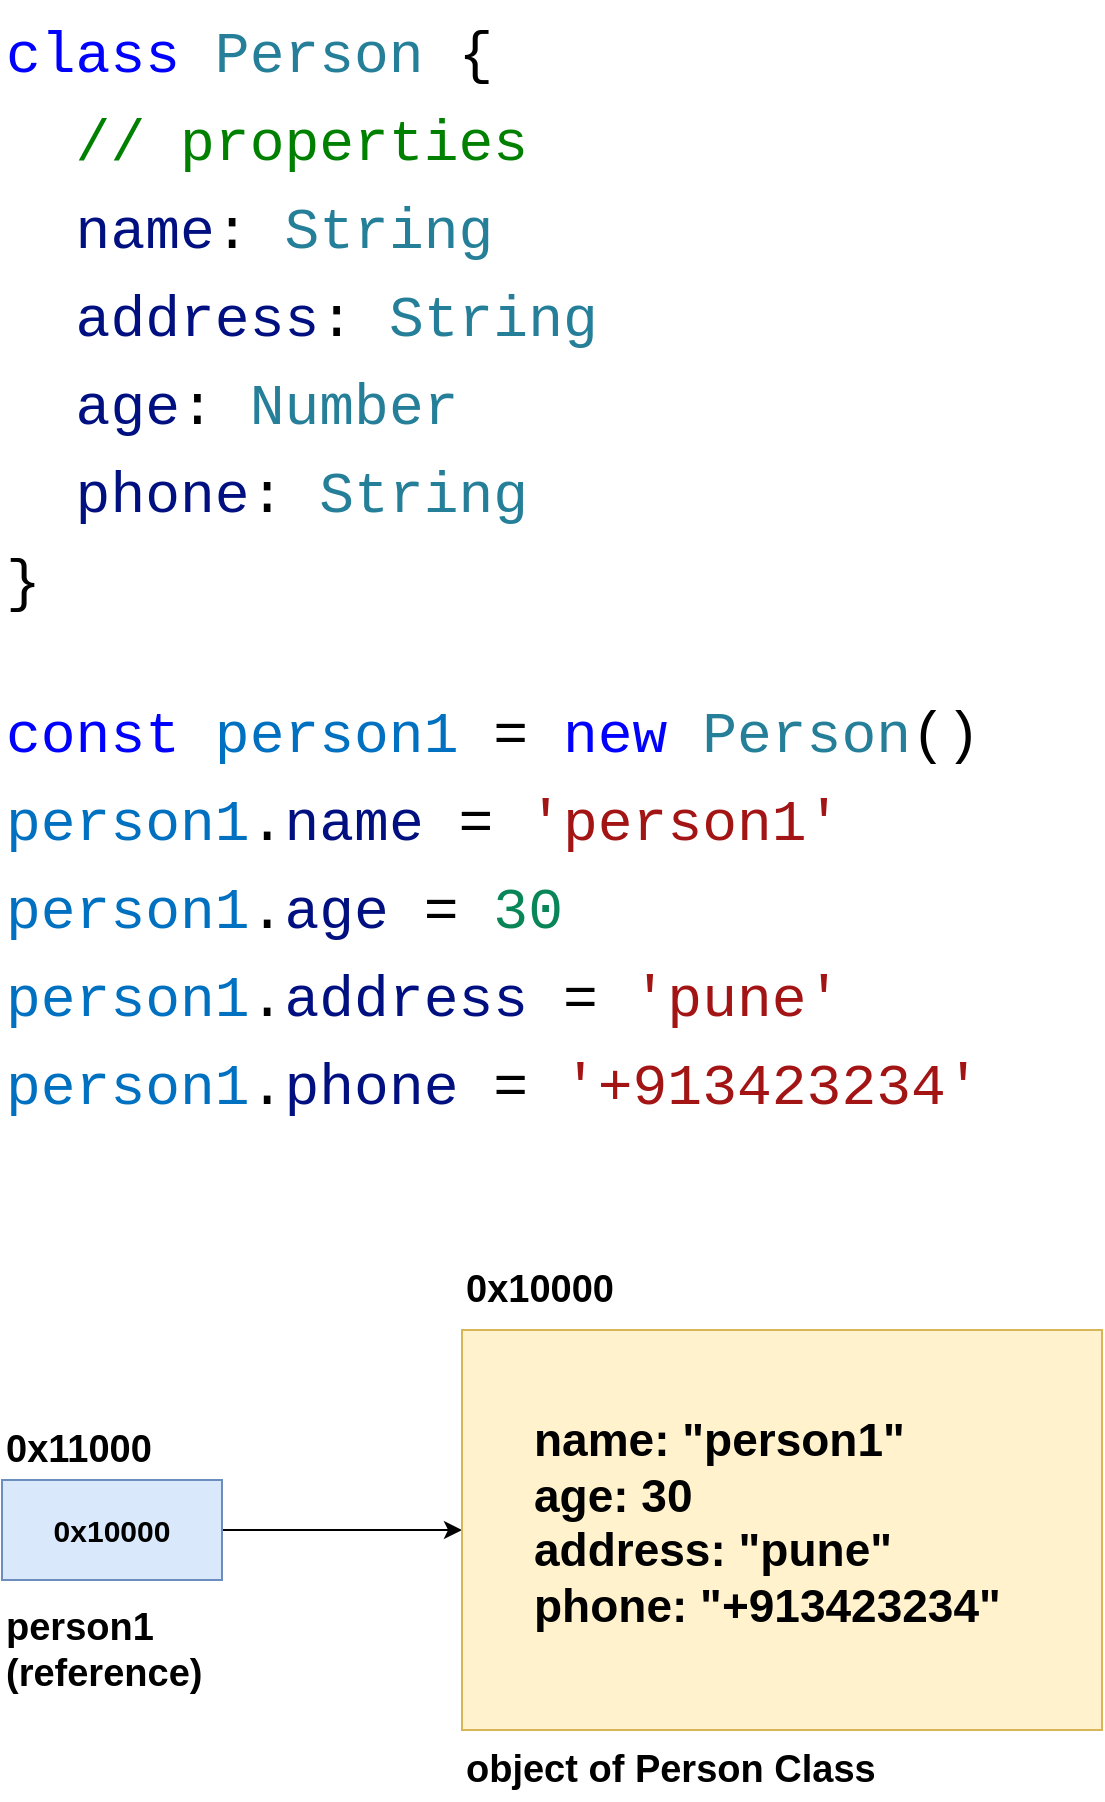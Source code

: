 <mxfile version="21.4.0" type="device" pages="9">
  <diagram name="Page-1" id="MiumfRCjC7QInYSiCViW">
    <mxGraphModel dx="1242" dy="828" grid="1" gridSize="10" guides="1" tooltips="1" connect="1" arrows="1" fold="1" page="1" pageScale="1" pageWidth="827" pageHeight="1169" math="0" shadow="0">
      <root>
        <mxCell id="0" />
        <mxCell id="1" parent="0" />
        <mxCell id="sQJ2_5xYqEPOYXLcnjm_-11" style="edgeStyle=orthogonalEdgeStyle;rounded=0;orthogonalLoop=1;jettySize=auto;html=1;" edge="1" parent="1" source="sQJ2_5xYqEPOYXLcnjm_-1" target="sQJ2_5xYqEPOYXLcnjm_-6">
          <mxGeometry relative="1" as="geometry" />
        </mxCell>
        <mxCell id="sQJ2_5xYqEPOYXLcnjm_-1" value="0x10000" style="rounded=0;whiteSpace=wrap;html=1;fontStyle=1;fontSize=15;fillColor=#dae8fc;strokeColor=#6c8ebf;" vertex="1" parent="1">
          <mxGeometry x="60" y="770" width="110" height="50" as="geometry" />
        </mxCell>
        <mxCell id="sQJ2_5xYqEPOYXLcnjm_-2" value="&lt;div style=&quot;color: rgb(0, 0, 0); background-color: rgb(255, 255, 255); font-family: Menlo, Monaco, &amp;quot;Courier New&amp;quot;, monospace; font-weight: normal; font-size: 29px; line-height: 44px;&quot;&gt;&lt;div&gt;&lt;span style=&quot;color: #0000ff;&quot;&gt;class&lt;/span&gt;&lt;span style=&quot;color: #000000;&quot;&gt; &lt;/span&gt;&lt;span style=&quot;color: #267f99;&quot;&gt;Person&lt;/span&gt;&lt;span style=&quot;color: #000000;&quot;&gt; {&lt;/span&gt;&lt;/div&gt;&lt;div&gt;&lt;span style=&quot;color: #000000;&quot;&gt;&lt;/span&gt;&lt;span style=&quot;color: #008000;&quot;&gt;&amp;nbsp; // properties&lt;/span&gt;&lt;/div&gt;&lt;div&gt;&lt;span style=&quot;color: #000000;&quot;&gt;&lt;/span&gt;&lt;span style=&quot;color: #001080;&quot;&gt;&amp;nbsp; name&lt;/span&gt;&lt;span style=&quot;color: #000000;&quot;&gt;: &lt;/span&gt;&lt;span style=&quot;color: #267f99;&quot;&gt;String&lt;/span&gt;&lt;/div&gt;&lt;div&gt;&lt;span style=&quot;color: #000000;&quot;&gt;&lt;/span&gt;&lt;span style=&quot;color: #001080;&quot;&gt;&amp;nbsp; address&lt;/span&gt;&lt;span style=&quot;color: #000000;&quot;&gt;: &lt;/span&gt;&lt;span style=&quot;color: #267f99;&quot;&gt;String&lt;/span&gt;&lt;/div&gt;&lt;div&gt;&lt;span style=&quot;color: #000000;&quot;&gt;&lt;/span&gt;&lt;span style=&quot;color: #001080;&quot;&gt;&amp;nbsp; age&lt;/span&gt;&lt;span style=&quot;color: #000000;&quot;&gt;: &lt;/span&gt;&lt;span style=&quot;color: #267f99;&quot;&gt;Number&lt;/span&gt;&lt;/div&gt;&lt;div&gt;&lt;span style=&quot;color: #000000;&quot;&gt;&lt;/span&gt;&lt;span style=&quot;color: #001080;&quot;&gt;&amp;nbsp; phone&lt;/span&gt;&lt;span style=&quot;color: #000000;&quot;&gt;: &lt;/span&gt;&lt;span style=&quot;color: #267f99;&quot;&gt;String&lt;/span&gt;&lt;/div&gt;&lt;div&gt;&lt;span style=&quot;color: #000000;&quot;&gt;}&lt;/span&gt;&lt;/div&gt;&lt;/div&gt;" style="text;whiteSpace=wrap;html=1;" vertex="1" parent="1">
          <mxGeometry x="60" y="30" width="300" height="330" as="geometry" />
        </mxCell>
        <mxCell id="sQJ2_5xYqEPOYXLcnjm_-6" value="" style="rounded=0;whiteSpace=wrap;html=1;fontStyle=1;fontSize=15;fillColor=#fff2cc;strokeColor=#d6b656;" vertex="1" parent="1">
          <mxGeometry x="290" y="695" width="320" height="200" as="geometry" />
        </mxCell>
        <mxCell id="sQJ2_5xYqEPOYXLcnjm_-7" value="0x10000" style="text;html=1;strokeColor=none;fillColor=none;align=left;verticalAlign=middle;whiteSpace=wrap;rounded=0;fontStyle=1;fontSize=19;" vertex="1" parent="1">
          <mxGeometry x="290" y="660" width="100" height="30" as="geometry" />
        </mxCell>
        <mxCell id="sQJ2_5xYqEPOYXLcnjm_-8" value="object of Person Class" style="text;html=1;strokeColor=none;fillColor=none;align=left;verticalAlign=middle;whiteSpace=wrap;rounded=0;fontStyle=1;fontSize=19;" vertex="1" parent="1">
          <mxGeometry x="290" y="900" width="320" height="30" as="geometry" />
        </mxCell>
        <mxCell id="sQJ2_5xYqEPOYXLcnjm_-9" value="0x11000" style="text;html=1;strokeColor=none;fillColor=none;align=left;verticalAlign=middle;whiteSpace=wrap;rounded=0;fontStyle=1;fontSize=19;" vertex="1" parent="1">
          <mxGeometry x="60" y="740" width="100" height="30" as="geometry" />
        </mxCell>
        <mxCell id="sQJ2_5xYqEPOYXLcnjm_-10" value="person1&lt;br&gt;(reference)" style="text;html=1;strokeColor=none;fillColor=none;align=left;verticalAlign=middle;whiteSpace=wrap;rounded=0;fontStyle=1;fontSize=19;" vertex="1" parent="1">
          <mxGeometry x="60" y="830" width="100" height="50" as="geometry" />
        </mxCell>
        <mxCell id="sQJ2_5xYqEPOYXLcnjm_-12" value="&lt;div style=&quot;color: rgb(0, 0, 0); background-color: rgb(255, 255, 255); font-family: Menlo, Monaco, &amp;quot;Courier New&amp;quot;, monospace; font-weight: normal; font-size: 29px; line-height: 44px;&quot;&gt;&lt;div&gt;&lt;span style=&quot;color: #0000ff;&quot;&gt;const&lt;/span&gt;&lt;span style=&quot;color: #000000;&quot;&gt; &lt;/span&gt;&lt;span style=&quot;color: #0070c1;&quot;&gt;person1&lt;/span&gt;&lt;span style=&quot;color: #000000;&quot;&gt; = &lt;/span&gt;&lt;span style=&quot;color: #0000ff;&quot;&gt;new&lt;/span&gt;&lt;span style=&quot;color: #000000;&quot;&gt; &lt;/span&gt;&lt;span style=&quot;color: #267f99;&quot;&gt;Person&lt;/span&gt;&lt;span style=&quot;color: #000000;&quot;&gt;()&lt;/span&gt;&lt;/div&gt;&lt;div&gt;&lt;span style=&quot;color: #0070c1;&quot;&gt;person1&lt;/span&gt;&lt;span style=&quot;color: #000000;&quot;&gt;.&lt;/span&gt;&lt;span style=&quot;color: #001080;&quot;&gt;name&lt;/span&gt;&lt;span style=&quot;color: #000000;&quot;&gt; = &lt;/span&gt;&lt;span style=&quot;color: #a31515;&quot;&gt;&#39;person1&#39;&lt;/span&gt;&lt;/div&gt;&lt;div&gt;&lt;span style=&quot;color: #0070c1;&quot;&gt;person1&lt;/span&gt;&lt;span style=&quot;color: #000000;&quot;&gt;.&lt;/span&gt;&lt;span style=&quot;color: #001080;&quot;&gt;age&lt;/span&gt;&lt;span style=&quot;color: #000000;&quot;&gt; = &lt;/span&gt;&lt;span style=&quot;color: #098658;&quot;&gt;30&lt;/span&gt;&lt;/div&gt;&lt;div&gt;&lt;span style=&quot;color: #0070c1;&quot;&gt;person1&lt;/span&gt;&lt;span style=&quot;color: #000000;&quot;&gt;.&lt;/span&gt;&lt;span style=&quot;color: #001080;&quot;&gt;address&lt;/span&gt;&lt;span style=&quot;color: #000000;&quot;&gt; = &lt;/span&gt;&lt;span style=&quot;color: #a31515;&quot;&gt;&#39;pune&#39;&lt;/span&gt;&lt;/div&gt;&lt;div&gt;&lt;span style=&quot;color: #0070c1;&quot;&gt;person1&lt;/span&gt;&lt;span style=&quot;color: #000000;&quot;&gt;.&lt;/span&gt;&lt;span style=&quot;color: #001080;&quot;&gt;phone&lt;/span&gt;&lt;span style=&quot;color: #000000;&quot;&gt; = &lt;/span&gt;&lt;span style=&quot;color: #a31515;&quot;&gt;&#39;+913423234&#39;&lt;/span&gt;&lt;/div&gt;&lt;/div&gt;" style="text;whiteSpace=wrap;html=1;" vertex="1" parent="1">
          <mxGeometry x="60" y="370" width="520" height="240" as="geometry" />
        </mxCell>
        <mxCell id="sQJ2_5xYqEPOYXLcnjm_-13" value="name: &quot;person1&quot;&lt;br style=&quot;font-size: 23px;&quot;&gt;age: 30&lt;br style=&quot;font-size: 23px;&quot;&gt;address: &quot;pune&quot;&lt;br style=&quot;font-size: 23px;&quot;&gt;phone: &quot;+913423234&quot;" style="text;html=1;strokeColor=none;fillColor=none;align=left;verticalAlign=top;whiteSpace=wrap;rounded=0;fontStyle=1;fontSize=23;" vertex="1" parent="1">
          <mxGeometry x="324" y="730" width="256" height="130" as="geometry" />
        </mxCell>
      </root>
    </mxGraphModel>
  </diagram>
  <diagram id="utFKw0sW3xrD45tVbDdy" name="Page-2">
    <mxGraphModel dx="857" dy="571" grid="1" gridSize="10" guides="1" tooltips="1" connect="1" arrows="1" fold="1" page="1" pageScale="1" pageWidth="827" pageHeight="1169" math="0" shadow="0">
      <root>
        <mxCell id="0" />
        <mxCell id="1" parent="0" />
        <mxCell id="ea0w96v7ULE6XMMP7u9U-4" style="edgeStyle=orthogonalEdgeStyle;rounded=0;orthogonalLoop=1;jettySize=auto;html=1;" edge="1" parent="1" source="ea0w96v7ULE6XMMP7u9U-1" target="ea0w96v7ULE6XMMP7u9U-2">
          <mxGeometry relative="1" as="geometry" />
        </mxCell>
        <mxCell id="ea0w96v7ULE6XMMP7u9U-5" style="edgeStyle=orthogonalEdgeStyle;rounded=0;orthogonalLoop=1;jettySize=auto;html=1;entryX=0.533;entryY=0.02;entryDx=0;entryDy=0;entryPerimeter=0;" edge="1" parent="1" source="ea0w96v7ULE6XMMP7u9U-1" target="ea0w96v7ULE6XMMP7u9U-3">
          <mxGeometry relative="1" as="geometry" />
        </mxCell>
        <mxCell id="ea0w96v7ULE6XMMP7u9U-1" value="function" style="rounded=0;whiteSpace=wrap;html=1;fontSize=16;fontStyle=1" vertex="1" parent="1">
          <mxGeometry x="320" y="40" width="120" height="40" as="geometry" />
        </mxCell>
        <mxCell id="ea0w96v7ULE6XMMP7u9U-2" value="function&lt;br&gt;global function&lt;br&gt;non-oop function" style="rounded=0;whiteSpace=wrap;html=1;fontSize=16;fontStyle=1" vertex="1" parent="1">
          <mxGeometry x="120" y="120" width="200" height="70" as="geometry" />
        </mxCell>
        <mxCell id="ea0w96v7ULE6XMMP7u9U-3" value="method&lt;br&gt;oop function" style="rounded=0;whiteSpace=wrap;html=1;fontSize=16;fontStyle=1" vertex="1" parent="1">
          <mxGeometry x="440" y="120" width="180" height="70" as="geometry" />
        </mxCell>
        <mxCell id="ea0w96v7ULE6XMMP7u9U-6" value="declared outside of any class" style="text;html=1;strokeColor=none;fillColor=none;align=center;verticalAlign=middle;whiteSpace=wrap;rounded=0;fontSize=14;" vertex="1" parent="1">
          <mxGeometry x="120" y="190" width="200" height="40" as="geometry" />
        </mxCell>
        <mxCell id="ea0w96v7ULE6XMMP7u9U-13" style="edgeStyle=orthogonalEdgeStyle;rounded=0;orthogonalLoop=1;jettySize=auto;html=1;entryX=0;entryY=0.5;entryDx=0;entryDy=0;" edge="1" parent="1" source="ea0w96v7ULE6XMMP7u9U-7" target="ea0w96v7ULE6XMMP7u9U-8">
          <mxGeometry relative="1" as="geometry" />
        </mxCell>
        <mxCell id="ea0w96v7ULE6XMMP7u9U-14" style="edgeStyle=orthogonalEdgeStyle;rounded=0;orthogonalLoop=1;jettySize=auto;html=1;entryX=0;entryY=0.5;entryDx=0;entryDy=0;" edge="1" parent="1" source="ea0w96v7ULE6XMMP7u9U-7" target="ea0w96v7ULE6XMMP7u9U-9">
          <mxGeometry relative="1" as="geometry" />
        </mxCell>
        <mxCell id="ea0w96v7ULE6XMMP7u9U-15" style="edgeStyle=orthogonalEdgeStyle;rounded=0;orthogonalLoop=1;jettySize=auto;html=1;entryX=0;entryY=0.5;entryDx=0;entryDy=0;" edge="1" parent="1" source="ea0w96v7ULE6XMMP7u9U-7" target="ea0w96v7ULE6XMMP7u9U-10">
          <mxGeometry relative="1" as="geometry" />
        </mxCell>
        <mxCell id="ea0w96v7ULE6XMMP7u9U-16" style="edgeStyle=orthogonalEdgeStyle;rounded=0;orthogonalLoop=1;jettySize=auto;html=1;entryX=0;entryY=0.5;entryDx=0;entryDy=0;" edge="1" parent="1" source="ea0w96v7ULE6XMMP7u9U-7" target="ea0w96v7ULE6XMMP7u9U-11">
          <mxGeometry relative="1" as="geometry" />
        </mxCell>
        <mxCell id="ea0w96v7ULE6XMMP7u9U-17" style="edgeStyle=orthogonalEdgeStyle;rounded=0;orthogonalLoop=1;jettySize=auto;html=1;entryX=0;entryY=0.5;entryDx=0;entryDy=0;" edge="1" parent="1" source="ea0w96v7ULE6XMMP7u9U-7" target="ea0w96v7ULE6XMMP7u9U-12">
          <mxGeometry relative="1" as="geometry" />
        </mxCell>
        <mxCell id="ea0w96v7ULE6XMMP7u9U-7" value="declared inside of any class" style="text;html=1;strokeColor=none;fillColor=none;align=center;verticalAlign=middle;whiteSpace=wrap;rounded=0;fontSize=14;" vertex="1" parent="1">
          <mxGeometry x="440" y="190" width="180" height="40" as="geometry" />
        </mxCell>
        <mxCell id="ea0w96v7ULE6XMMP7u9U-8" value="constructor" style="rounded=0;whiteSpace=wrap;html=1;fontStyle=1" vertex="1" parent="1">
          <mxGeometry x="560" y="240" width="140" height="40" as="geometry" />
        </mxCell>
        <mxCell id="ea0w96v7ULE6XMMP7u9U-9" value="destructor" style="rounded=0;whiteSpace=wrap;html=1;fontStyle=1" vertex="1" parent="1">
          <mxGeometry x="560" y="290" width="140" height="40" as="geometry" />
        </mxCell>
        <mxCell id="ea0w96v7ULE6XMMP7u9U-10" value="setter" style="rounded=0;whiteSpace=wrap;html=1;fontStyle=1" vertex="1" parent="1">
          <mxGeometry x="560" y="340" width="140" height="40" as="geometry" />
        </mxCell>
        <mxCell id="ea0w96v7ULE6XMMP7u9U-11" value="getter" style="rounded=0;whiteSpace=wrap;html=1;fontStyle=1" vertex="1" parent="1">
          <mxGeometry x="560" y="390" width="140" height="40" as="geometry" />
        </mxCell>
        <mxCell id="ea0w96v7ULE6XMMP7u9U-12" value="facilitator" style="rounded=0;whiteSpace=wrap;html=1;fontStyle=1" vertex="1" parent="1">
          <mxGeometry x="560" y="440" width="140" height="40" as="geometry" />
        </mxCell>
      </root>
    </mxGraphModel>
  </diagram>
  <diagram id="UQWpoRi6fKFMl-86JENr" name="Page-3">
    <mxGraphModel dx="857" dy="571" grid="1" gridSize="10" guides="1" tooltips="1" connect="1" arrows="1" fold="1" page="1" pageScale="1" pageWidth="827" pageHeight="1169" math="0" shadow="0">
      <root>
        <mxCell id="0" />
        <mxCell id="1" parent="0" />
        <mxCell id="2AR0JGc42Wk-_SkHoWOv-4" style="edgeStyle=orthogonalEdgeStyle;rounded=0;orthogonalLoop=1;jettySize=auto;html=1;" edge="1" parent="1" source="2AR0JGc42Wk-_SkHoWOv-1" target="2AR0JGc42Wk-_SkHoWOv-2">
          <mxGeometry relative="1" as="geometry" />
        </mxCell>
        <mxCell id="2AR0JGc42Wk-_SkHoWOv-5" style="edgeStyle=orthogonalEdgeStyle;rounded=0;orthogonalLoop=1;jettySize=auto;html=1;" edge="1" parent="1" source="2AR0JGc42Wk-_SkHoWOv-1" target="2AR0JGc42Wk-_SkHoWOv-3">
          <mxGeometry relative="1" as="geometry" />
        </mxCell>
        <mxCell id="2AR0JGc42Wk-_SkHoWOv-1" value="Code Reuse" style="rounded=0;whiteSpace=wrap;html=1;fontStyle=1;fontSize=17;fillColor=#e1d5e7;strokeColor=#9673a6;" vertex="1" parent="1">
          <mxGeometry x="294" y="90" width="156" height="50" as="geometry" />
        </mxCell>
        <mxCell id="2AR0JGc42Wk-_SkHoWOv-2" value="Procedure" style="rounded=0;whiteSpace=wrap;html=1;fontStyle=1;fontSize=17;fillColor=#fff2cc;strokeColor=#d6b656;" vertex="1" parent="1">
          <mxGeometry x="138" y="190" width="156" height="50" as="geometry" />
        </mxCell>
        <mxCell id="2AR0JGc42Wk-_SkHoWOv-15" style="edgeStyle=orthogonalEdgeStyle;rounded=0;orthogonalLoop=1;jettySize=auto;html=1;" edge="1" parent="1" source="2AR0JGc42Wk-_SkHoWOv-3" target="2AR0JGc42Wk-_SkHoWOv-7">
          <mxGeometry relative="1" as="geometry">
            <Array as="points">
              <mxPoint x="528" y="270" />
              <mxPoint x="358" y="270" />
            </Array>
          </mxGeometry>
        </mxCell>
        <mxCell id="2AR0JGc42Wk-_SkHoWOv-16" style="edgeStyle=orthogonalEdgeStyle;rounded=0;orthogonalLoop=1;jettySize=auto;html=1;" edge="1" parent="1" source="2AR0JGc42Wk-_SkHoWOv-3" target="2AR0JGc42Wk-_SkHoWOv-8">
          <mxGeometry relative="1" as="geometry">
            <Array as="points">
              <mxPoint x="528" y="270" />
              <mxPoint x="718" y="270" />
            </Array>
          </mxGeometry>
        </mxCell>
        <mxCell id="2AR0JGc42Wk-_SkHoWOv-3" value="class" style="rounded=0;whiteSpace=wrap;html=1;fontStyle=1;fontSize=17;fillColor=#dae8fc;strokeColor=#6c8ebf;" vertex="1" parent="1">
          <mxGeometry x="450" y="190" width="156" height="50" as="geometry" />
        </mxCell>
        <mxCell id="2AR0JGc42Wk-_SkHoWOv-11" style="edgeStyle=orthogonalEdgeStyle;rounded=0;orthogonalLoop=1;jettySize=auto;html=1;entryX=0.5;entryY=0;entryDx=0;entryDy=0;" edge="1" parent="1" source="2AR0JGc42Wk-_SkHoWOv-7" target="2AR0JGc42Wk-_SkHoWOv-9">
          <mxGeometry relative="1" as="geometry" />
        </mxCell>
        <mxCell id="2AR0JGc42Wk-_SkHoWOv-12" style="edgeStyle=orthogonalEdgeStyle;rounded=0;orthogonalLoop=1;jettySize=auto;html=1;" edge="1" parent="1" source="2AR0JGc42Wk-_SkHoWOv-7" target="2AR0JGc42Wk-_SkHoWOv-10">
          <mxGeometry relative="1" as="geometry" />
        </mxCell>
        <mxCell id="2AR0JGc42Wk-_SkHoWOv-7" value="Association" style="rounded=0;whiteSpace=wrap;html=1;fontStyle=1;fontSize=17;fillColor=#d5e8d4;strokeColor=#82b366;" vertex="1" parent="1">
          <mxGeometry x="280" y="300" width="156" height="50" as="geometry" />
        </mxCell>
        <mxCell id="2AR0JGc42Wk-_SkHoWOv-22" style="edgeStyle=orthogonalEdgeStyle;rounded=0;orthogonalLoop=1;jettySize=auto;html=1;entryX=0;entryY=0.5;entryDx=0;entryDy=0;" edge="1" parent="1" source="2AR0JGc42Wk-_SkHoWOv-8" target="2AR0JGc42Wk-_SkHoWOv-17">
          <mxGeometry relative="1" as="geometry" />
        </mxCell>
        <mxCell id="2AR0JGc42Wk-_SkHoWOv-23" style="edgeStyle=orthogonalEdgeStyle;rounded=0;orthogonalLoop=1;jettySize=auto;html=1;entryX=0;entryY=0.5;entryDx=0;entryDy=0;" edge="1" parent="1" source="2AR0JGc42Wk-_SkHoWOv-8" target="2AR0JGc42Wk-_SkHoWOv-18">
          <mxGeometry relative="1" as="geometry" />
        </mxCell>
        <mxCell id="2AR0JGc42Wk-_SkHoWOv-24" style="edgeStyle=orthogonalEdgeStyle;rounded=0;orthogonalLoop=1;jettySize=auto;html=1;entryX=0;entryY=0.5;entryDx=0;entryDy=0;" edge="1" parent="1" source="2AR0JGc42Wk-_SkHoWOv-8" target="2AR0JGc42Wk-_SkHoWOv-19">
          <mxGeometry relative="1" as="geometry" />
        </mxCell>
        <mxCell id="2AR0JGc42Wk-_SkHoWOv-25" style="edgeStyle=orthogonalEdgeStyle;rounded=0;orthogonalLoop=1;jettySize=auto;html=1;entryX=0;entryY=0.5;entryDx=0;entryDy=0;" edge="1" parent="1" source="2AR0JGc42Wk-_SkHoWOv-8" target="2AR0JGc42Wk-_SkHoWOv-20">
          <mxGeometry relative="1" as="geometry" />
        </mxCell>
        <mxCell id="2AR0JGc42Wk-_SkHoWOv-26" style="edgeStyle=orthogonalEdgeStyle;rounded=0;orthogonalLoop=1;jettySize=auto;html=1;entryX=0;entryY=0.5;entryDx=0;entryDy=0;" edge="1" parent="1" source="2AR0JGc42Wk-_SkHoWOv-8" target="2AR0JGc42Wk-_SkHoWOv-21">
          <mxGeometry relative="1" as="geometry" />
        </mxCell>
        <mxCell id="2AR0JGc42Wk-_SkHoWOv-8" value="Inheritance" style="rounded=0;whiteSpace=wrap;html=1;fontStyle=1;fontSize=17;fillColor=#ffe6cc;strokeColor=#d79b00;" vertex="1" parent="1">
          <mxGeometry x="640" y="300" width="156" height="50" as="geometry" />
        </mxCell>
        <mxCell id="2AR0JGc42Wk-_SkHoWOv-9" value="composition" style="rounded=0;whiteSpace=wrap;html=1;fontStyle=1;fontSize=17;fillColor=#60a917;fontColor=#ffffff;strokeColor=#2D7600;" vertex="1" parent="1">
          <mxGeometry x="170" y="410" width="156" height="50" as="geometry" />
        </mxCell>
        <mxCell id="2AR0JGc42Wk-_SkHoWOv-10" value="aggregation" style="rounded=0;whiteSpace=wrap;html=1;fontStyle=1;fontSize=17;fillColor=#008a00;fontColor=#ffffff;strokeColor=#005700;" vertex="1" parent="1">
          <mxGeometry x="380" y="410" width="156" height="50" as="geometry" />
        </mxCell>
        <mxCell id="2AR0JGc42Wk-_SkHoWOv-17" value="single" style="rounded=0;whiteSpace=wrap;html=1;fontStyle=1;fontSize=17;fillColor=#e3c800;fontColor=#000000;strokeColor=#B09500;" vertex="1" parent="1">
          <mxGeometry x="750" y="390" width="156" height="50" as="geometry" />
        </mxCell>
        <mxCell id="2AR0JGc42Wk-_SkHoWOv-18" value="multi-level" style="rounded=0;whiteSpace=wrap;html=1;fontStyle=1;fontSize=17;fillColor=#e3c800;fontColor=#000000;strokeColor=#B09500;" vertex="1" parent="1">
          <mxGeometry x="750" y="450" width="156" height="50" as="geometry" />
        </mxCell>
        <mxCell id="2AR0JGc42Wk-_SkHoWOv-19" value="multiple" style="rounded=0;whiteSpace=wrap;html=1;fontStyle=1;fontSize=17;fillColor=#e51400;fontColor=#ffffff;strokeColor=#B20000;" vertex="1" parent="1">
          <mxGeometry x="750" y="510" width="156" height="50" as="geometry" />
        </mxCell>
        <mxCell id="2AR0JGc42Wk-_SkHoWOv-20" value="hierarchical" style="rounded=0;whiteSpace=wrap;html=1;fontStyle=1;fontSize=17;fillColor=#e3c800;fontColor=#000000;strokeColor=#B09500;" vertex="1" parent="1">
          <mxGeometry x="750" y="570" width="156" height="50" as="geometry" />
        </mxCell>
        <mxCell id="2AR0JGc42Wk-_SkHoWOv-21" value="hybrid" style="rounded=0;whiteSpace=wrap;html=1;fontStyle=1;fontSize=17;fillColor=#e3c800;fontColor=#000000;strokeColor=#B09500;" vertex="1" parent="1">
          <mxGeometry x="750" y="630" width="156" height="50" as="geometry" />
        </mxCell>
      </root>
    </mxGraphModel>
  </diagram>
  <diagram id="j2ygQdk5Tznr8dP6A1wW" name="Page-4">
    <mxGraphModel dx="1242" dy="828" grid="1" gridSize="10" guides="1" tooltips="1" connect="1" arrows="1" fold="1" page="1" pageScale="1" pageWidth="827" pageHeight="1169" math="0" shadow="0">
      <root>
        <mxCell id="0" />
        <mxCell id="1" parent="0" />
        <mxCell id="o3Vt9uQOR6fOTjZ0ZRyT-1" style="edgeStyle=orthogonalEdgeStyle;rounded=0;orthogonalLoop=1;jettySize=auto;html=1;" edge="1" parent="1" source="o3Vt9uQOR6fOTjZ0ZRyT-2" target="o3Vt9uQOR6fOTjZ0ZRyT-3">
          <mxGeometry relative="1" as="geometry" />
        </mxCell>
        <mxCell id="o3Vt9uQOR6fOTjZ0ZRyT-2" value="0x10000" style="rounded=0;whiteSpace=wrap;html=1;fontStyle=1;fontSize=15;fillColor=#dae8fc;strokeColor=#6c8ebf;" vertex="1" parent="1">
          <mxGeometry x="70" y="590" width="110" height="50" as="geometry" />
        </mxCell>
        <mxCell id="o3Vt9uQOR6fOTjZ0ZRyT-3" value="" style="rounded=0;whiteSpace=wrap;html=1;fontStyle=1;fontSize=15;fillColor=#fff2cc;strokeColor=#d6b656;" vertex="1" parent="1">
          <mxGeometry x="260" y="515" width="320" height="200" as="geometry" />
        </mxCell>
        <mxCell id="o3Vt9uQOR6fOTjZ0ZRyT-4" value="0x10000" style="text;html=1;strokeColor=none;fillColor=none;align=left;verticalAlign=middle;whiteSpace=wrap;rounded=0;fontStyle=1;fontSize=19;" vertex="1" parent="1">
          <mxGeometry x="260" y="480" width="100" height="30" as="geometry" />
        </mxCell>
        <mxCell id="o3Vt9uQOR6fOTjZ0ZRyT-5" value="object of Person Class" style="text;html=1;strokeColor=none;fillColor=none;align=left;verticalAlign=middle;whiteSpace=wrap;rounded=0;fontStyle=1;fontSize=19;" vertex="1" parent="1">
          <mxGeometry x="260" y="720" width="320" height="30" as="geometry" />
        </mxCell>
        <mxCell id="o3Vt9uQOR6fOTjZ0ZRyT-6" value="0x11000" style="text;html=1;strokeColor=none;fillColor=none;align=left;verticalAlign=middle;whiteSpace=wrap;rounded=0;fontStyle=1;fontSize=19;" vertex="1" parent="1">
          <mxGeometry x="70" y="560" width="100" height="30" as="geometry" />
        </mxCell>
        <mxCell id="o3Vt9uQOR6fOTjZ0ZRyT-7" value="person1&lt;br&gt;(reference)" style="text;html=1;strokeColor=none;fillColor=none;align=left;verticalAlign=middle;whiteSpace=wrap;rounded=0;fontStyle=1;fontSize=19;" vertex="1" parent="1">
          <mxGeometry x="70" y="650" width="100" height="50" as="geometry" />
        </mxCell>
        <mxCell id="o3Vt9uQOR6fOTjZ0ZRyT-8" value="name: &quot;person1&quot;&lt;br style=&quot;font-size: 23px;&quot;&gt;age: 20&lt;br style=&quot;font-size: 23px;&quot;&gt;" style="text;html=1;strokeColor=none;fillColor=none;align=left;verticalAlign=top;whiteSpace=wrap;rounded=0;fontStyle=1;fontSize=23;" vertex="1" parent="1">
          <mxGeometry x="294" y="540" width="256" height="70" as="geometry" />
        </mxCell>
        <mxCell id="o3Vt9uQOR6fOTjZ0ZRyT-9" value="&lt;div style=&quot;color: rgb(0, 0, 0); background-color: rgb(255, 255, 255); font-family: Menlo, Monaco, &amp;quot;Courier New&amp;quot;, monospace; font-weight: normal; font-size: 29px; line-height: 44px;&quot;&gt;&lt;div&gt;&lt;span style=&quot;color: #0000ff;&quot;&gt;const&lt;/span&gt;&lt;span style=&quot;color: #000000;&quot;&gt; &lt;/span&gt;&lt;span style=&quot;color: #0070c1;&quot;&gt;person&lt;/span&gt;&lt;span style=&quot;color: #000000;&quot;&gt; = &lt;/span&gt;&lt;span style=&quot;color: #0000ff;&quot;&gt;new&lt;/span&gt;&lt;span style=&quot;color: #000000;&quot;&gt; &lt;/span&gt;&lt;span style=&quot;color: #267f99;&quot;&gt;Person&lt;/span&gt;&lt;span style=&quot;color: #000000;&quot;&gt;(&lt;/span&gt;&lt;span style=&quot;color: #a31515;&quot;&gt;&#39;person1&#39;&lt;/span&gt;&lt;span style=&quot;color: #000000;&quot;&gt;, &lt;/span&gt;&lt;span style=&quot;color: #098658;&quot;&gt;20&lt;/span&gt;&lt;span style=&quot;color: #000000;&quot;&gt;, &lt;/span&gt;&lt;span style=&quot;color: #a31515;&quot;&gt;&#39;pune&#39;&lt;/span&gt;&lt;span style=&quot;color: #000000;&quot;&gt;, &lt;/span&gt;&lt;span style=&quot;color: #a31515;&quot;&gt;&#39;mh&#39;&lt;/span&gt;&lt;span style=&quot;color: #000000;&quot;&gt;, &lt;/span&gt;&lt;span style=&quot;color: #a31515;&quot;&gt;&#39;india&#39;&lt;/span&gt;&lt;span style=&quot;color: #000000;&quot;&gt;, &lt;/span&gt;&lt;span style=&quot;color: #a31515;&quot;&gt;&#39;411041&#39;&lt;/span&gt;&lt;span style=&quot;color: #000000;&quot;&gt;)&lt;/span&gt;&lt;/div&gt;&lt;/div&gt;" style="text;whiteSpace=wrap;html=1;" vertex="1" parent="1">
          <mxGeometry x="60" y="290" width="750" height="120" as="geometry" />
        </mxCell>
        <mxCell id="o3Vt9uQOR6fOTjZ0ZRyT-19" style="edgeStyle=orthogonalEdgeStyle;rounded=0;orthogonalLoop=1;jettySize=auto;html=1;" edge="1" parent="1" source="o3Vt9uQOR6fOTjZ0ZRyT-10" target="o3Vt9uQOR6fOTjZ0ZRyT-12">
          <mxGeometry relative="1" as="geometry" />
        </mxCell>
        <mxCell id="o3Vt9uQOR6fOTjZ0ZRyT-10" value="0x12000" style="rounded=0;whiteSpace=wrap;html=1;fillColor=#dae8fc;strokeColor=#6c8ebf;fontStyle=1;fontSize=14;" vertex="1" parent="1">
          <mxGeometry x="294" y="630" width="120" height="40" as="geometry" />
        </mxCell>
        <mxCell id="o3Vt9uQOR6fOTjZ0ZRyT-11" value="address" style="text;html=1;strokeColor=none;fillColor=none;align=left;verticalAlign=middle;whiteSpace=wrap;rounded=0;fontStyle=1;fontSize=19;" vertex="1" parent="1">
          <mxGeometry x="294" y="670" width="100" height="30" as="geometry" />
        </mxCell>
        <mxCell id="o3Vt9uQOR6fOTjZ0ZRyT-12" value="" style="rounded=0;whiteSpace=wrap;html=1;fontStyle=1;fontSize=15;fillColor=#fff2cc;strokeColor=#d6b656;" vertex="1" parent="1">
          <mxGeometry x="650" y="515" width="320" height="200" as="geometry" />
        </mxCell>
        <mxCell id="o3Vt9uQOR6fOTjZ0ZRyT-13" value="0x12000" style="text;html=1;strokeColor=none;fillColor=none;align=left;verticalAlign=middle;whiteSpace=wrap;rounded=0;fontStyle=1;fontSize=19;" vertex="1" parent="1">
          <mxGeometry x="650" y="480" width="100" height="30" as="geometry" />
        </mxCell>
        <mxCell id="o3Vt9uQOR6fOTjZ0ZRyT-14" value="object of Address Class" style="text;html=1;strokeColor=none;fillColor=none;align=left;verticalAlign=middle;whiteSpace=wrap;rounded=0;fontStyle=1;fontSize=19;" vertex="1" parent="1">
          <mxGeometry x="650" y="720" width="320" height="30" as="geometry" />
        </mxCell>
        <mxCell id="o3Vt9uQOR6fOTjZ0ZRyT-15" value="city: &quot;pune&quot;&lt;br&gt;state: &quot;mh&quot;&lt;br&gt;country: &quot;india&quot;&lt;br&gt;zipCode: &quot;411041" style="text;html=1;strokeColor=none;fillColor=none;align=left;verticalAlign=top;whiteSpace=wrap;rounded=0;fontStyle=1;fontSize=23;" vertex="1" parent="1">
          <mxGeometry x="687" y="550" width="256" height="120" as="geometry" />
        </mxCell>
      </root>
    </mxGraphModel>
  </diagram>
  <diagram id="L4GFmAqKAwdYQ4_Qc6zo" name="Page-5">
    <mxGraphModel dx="857" dy="571" grid="1" gridSize="10" guides="1" tooltips="1" connect="1" arrows="1" fold="1" page="1" pageScale="1" pageWidth="827" pageHeight="1169" math="0" shadow="0">
      <root>
        <mxCell id="0" />
        <mxCell id="1" parent="0" />
        <mxCell id="vJiZNwmRXo9oy2rdxakv-1" value="&lt;div style=&quot;color: rgb(0, 0, 0); background-color: rgb(255, 255, 255); font-family: Menlo, Monaco, &amp;quot;Courier New&amp;quot;, monospace; font-weight: normal; font-size: 29px; line-height: 44px;&quot;&gt;&lt;div&gt;&lt;span style=&quot;color: #0000ff;&quot;&gt;class&lt;/span&gt;&lt;span style=&quot;color: #000000;&quot;&gt; &lt;/span&gt;&lt;span style=&quot;color: #267f99;&quot;&gt;Person&lt;/span&gt;&lt;span style=&quot;color: #000000;&quot;&gt; {&lt;/span&gt;&lt;/div&gt;&lt;div&gt;&lt;span style=&quot;color: #000000;&quot;&gt;  &lt;/span&gt;&lt;span style=&quot;color: #0000ff;&quot;&gt;&lt;span style=&quot;white-space: pre;&quot;&gt;&#x9;&lt;/span&gt;protected&lt;/span&gt;&lt;span style=&quot;color: #000000;&quot;&gt; &lt;/span&gt;&lt;span style=&quot;color: #001080;&quot;&gt;name&lt;/span&gt;&lt;span style=&quot;color: #000000;&quot;&gt;: &lt;/span&gt;&lt;span style=&quot;color: #267f99;&quot;&gt;String&lt;/span&gt;&lt;/div&gt;&lt;div&gt;&lt;span style=&quot;color: #000000;&quot;&gt;  &lt;/span&gt;&lt;span style=&quot;color: #0000ff;&quot;&gt;&lt;span style=&quot;white-space: pre;&quot;&gt;&#x9;&lt;/span&gt;protected&lt;/span&gt;&lt;span style=&quot;color: #000000;&quot;&gt; &lt;/span&gt;&lt;span style=&quot;color: #001080;&quot;&gt;address&lt;/span&gt;&lt;span style=&quot;color: #000000;&quot;&gt;: &lt;/span&gt;&lt;span style=&quot;color: #267f99;&quot;&gt;String&lt;/span&gt;&lt;/div&gt;&lt;div&gt;&lt;span style=&quot;color: #000000;&quot;&gt;}&lt;/span&gt;&lt;/div&gt;&lt;br&gt;&lt;div&gt;&lt;span style=&quot;color: #0000ff;&quot;&gt;class&lt;/span&gt;&lt;span style=&quot;color: #000000;&quot;&gt; &lt;/span&gt;&lt;span style=&quot;color: #267f99;&quot;&gt;Student&lt;/span&gt;&lt;span style=&quot;color: #000000;&quot;&gt; &lt;/span&gt;&lt;span style=&quot;color: #0000ff;&quot;&gt;extends&lt;/span&gt;&lt;span style=&quot;color: #000000;&quot;&gt; &lt;/span&gt;&lt;span style=&quot;color: #267f99;&quot;&gt;Person&lt;/span&gt;&lt;span style=&quot;color: #000000;&quot;&gt; {&lt;/span&gt;&lt;/div&gt;&lt;div&gt;&lt;span style=&quot;color: #000000;&quot;&gt;  &lt;/span&gt;&lt;span style=&quot;color: #0000ff;&quot;&gt;&lt;span style=&quot;white-space: pre;&quot;&gt;&#x9;&lt;/span&gt;protected&lt;/span&gt;&lt;span style=&quot;color: #000000;&quot;&gt; &lt;/span&gt;&lt;span style=&quot;color: #001080;&quot;&gt;rollNo&lt;/span&gt;&lt;span style=&quot;color: #000000;&quot;&gt;: &lt;/span&gt;&lt;span style=&quot;color: #267f99;&quot;&gt;Number&lt;/span&gt;&lt;/div&gt;&lt;div&gt;&lt;span style=&quot;color: #000000;&quot;&gt;  &lt;/span&gt;&lt;span style=&quot;color: #0000ff;&quot;&gt;&lt;span style=&quot;white-space: pre;&quot;&gt;&#x9;&lt;/span&gt;private&lt;/span&gt;&lt;span style=&quot;color: #000000;&quot;&gt; &lt;/span&gt;&lt;span style=&quot;color: #001080;&quot;&gt;marks&lt;/span&gt;&lt;span style=&quot;color: #000000;&quot;&gt;: &lt;/span&gt;&lt;span style=&quot;color: #267f99;&quot;&gt;Number&lt;/span&gt;&lt;/div&gt;&lt;div&gt;&lt;span style=&quot;color: #000000;&quot;&gt;}&lt;/span&gt;&lt;/div&gt;&lt;br&gt;&lt;div&gt;&lt;span style=&quot;color: #0000ff;&quot;&gt;const&lt;/span&gt;&lt;span style=&quot;color: #000000;&quot;&gt; &lt;/span&gt;&lt;span style=&quot;color: #0070c1;&quot;&gt;student&lt;/span&gt;&lt;span style=&quot;color: #000000;&quot;&gt; = &lt;/span&gt;&lt;span style=&quot;color: #0000ff;&quot;&gt;new&lt;/span&gt;&lt;span style=&quot;color: #000000;&quot;&gt; &lt;/span&gt;&lt;span style=&quot;color: #267f99;&quot;&gt;Student&lt;/span&gt;&lt;span style=&quot;color: #000000;&quot;&gt;()&lt;/span&gt;&lt;/div&gt;&lt;/div&gt;" style="text;whiteSpace=wrap;html=1;" vertex="1" parent="1">
          <mxGeometry x="50" y="20" width="640" height="500" as="geometry" />
        </mxCell>
        <mxCell id="a-toqvGlpPZXM2ZcXel--1" style="edgeStyle=orthogonalEdgeStyle;rounded=0;orthogonalLoop=1;jettySize=auto;html=1;" edge="1" parent="1" source="a-toqvGlpPZXM2ZcXel--2" target="a-toqvGlpPZXM2ZcXel--3">
          <mxGeometry relative="1" as="geometry" />
        </mxCell>
        <mxCell id="a-toqvGlpPZXM2ZcXel--2" value="0x10000" style="rounded=0;whiteSpace=wrap;html=1;fontStyle=1;fontSize=15;fillColor=#dae8fc;strokeColor=#6c8ebf;" vertex="1" parent="1">
          <mxGeometry x="50" y="707" width="110" height="50" as="geometry" />
        </mxCell>
        <mxCell id="a-toqvGlpPZXM2ZcXel--3" value="" style="rounded=0;whiteSpace=wrap;html=1;fontStyle=1;fontSize=15;fillColor=#fff2cc;strokeColor=#d6b656;" vertex="1" parent="1">
          <mxGeometry x="250" y="615" width="230" height="235" as="geometry" />
        </mxCell>
        <mxCell id="a-toqvGlpPZXM2ZcXel--4" value="0x10000" style="text;html=1;strokeColor=none;fillColor=none;align=left;verticalAlign=middle;whiteSpace=wrap;rounded=0;fontStyle=1;fontSize=19;" vertex="1" parent="1">
          <mxGeometry x="250" y="580" width="100" height="30" as="geometry" />
        </mxCell>
        <mxCell id="a-toqvGlpPZXM2ZcXel--5" value="object of Student Class" style="text;html=1;strokeColor=none;fillColor=none;align=left;verticalAlign=middle;whiteSpace=wrap;rounded=0;fontStyle=1;fontSize=19;" vertex="1" parent="1">
          <mxGeometry x="250" y="860" width="320" height="30" as="geometry" />
        </mxCell>
        <mxCell id="a-toqvGlpPZXM2ZcXel--6" value="0x11000" style="text;html=1;strokeColor=none;fillColor=none;align=left;verticalAlign=middle;whiteSpace=wrap;rounded=0;fontStyle=1;fontSize=19;" vertex="1" parent="1">
          <mxGeometry x="50" y="677" width="100" height="30" as="geometry" />
        </mxCell>
        <mxCell id="a-toqvGlpPZXM2ZcXel--7" value="student&lt;br&gt;(reference)" style="text;html=1;strokeColor=none;fillColor=none;align=left;verticalAlign=middle;whiteSpace=wrap;rounded=0;fontStyle=1;fontSize=19;" vertex="1" parent="1">
          <mxGeometry x="50" y="767" width="100" height="50" as="geometry" />
        </mxCell>
        <mxCell id="a-toqvGlpPZXM2ZcXel--8" value="rollNo: 1&lt;br&gt;marks: 80" style="text;html=1;strokeColor=none;fillColor=none;align=left;verticalAlign=top;whiteSpace=wrap;rounded=0;fontStyle=1;fontSize=23;" vertex="1" parent="1">
          <mxGeometry x="276" y="760" width="184" height="70" as="geometry" />
        </mxCell>
        <mxCell id="a-toqvGlpPZXM2ZcXel--11" value="" style="rounded=0;whiteSpace=wrap;html=1;fillColor=#e1d5e7;strokeColor=#9673a6;" vertex="1" parent="1">
          <mxGeometry x="276" y="630" width="174" height="80" as="geometry" />
        </mxCell>
        <mxCell id="a-toqvGlpPZXM2ZcXel--12" value="name: &quot;&quot;&lt;br&gt;address: &quot;&quot;" style="text;html=1;strokeColor=none;fillColor=none;align=left;verticalAlign=top;whiteSpace=wrap;rounded=0;fontStyle=1;fontSize=23;" vertex="1" parent="1">
          <mxGeometry x="296" y="640" width="134" height="60" as="geometry" />
        </mxCell>
        <mxCell id="a-toqvGlpPZXM2ZcXel--13" value="Person" style="text;html=1;strokeColor=none;fillColor=none;align=left;verticalAlign=top;whiteSpace=wrap;rounded=0;fontStyle=1;fontSize=23;" vertex="1" parent="1">
          <mxGeometry x="318" y="710" width="100" height="40" as="geometry" />
        </mxCell>
        <mxCell id="hpPc7-dKUi5dcBI6sRK3-1" style="edgeStyle=orthogonalEdgeStyle;rounded=0;orthogonalLoop=1;jettySize=auto;html=1;" edge="1" parent="1" source="hpPc7-dKUi5dcBI6sRK3-2" target="hpPc7-dKUi5dcBI6sRK3-3">
          <mxGeometry relative="1" as="geometry" />
        </mxCell>
        <mxCell id="hpPc7-dKUi5dcBI6sRK3-2" value="0x15000" style="rounded=0;whiteSpace=wrap;html=1;fontStyle=1;fontSize=15;fillColor=#dae8fc;strokeColor=#6c8ebf;" vertex="1" parent="1">
          <mxGeometry x="600" y="702" width="110" height="50" as="geometry" />
        </mxCell>
        <mxCell id="hpPc7-dKUi5dcBI6sRK3-3" value="" style="rounded=0;whiteSpace=wrap;html=1;fontStyle=1;fontSize=15;fillColor=#fff2cc;strokeColor=#d6b656;" vertex="1" parent="1">
          <mxGeometry x="800" y="610" width="230" height="235" as="geometry" />
        </mxCell>
        <mxCell id="hpPc7-dKUi5dcBI6sRK3-4" value="0x15000" style="text;html=1;strokeColor=none;fillColor=none;align=left;verticalAlign=middle;whiteSpace=wrap;rounded=0;fontStyle=1;fontSize=19;" vertex="1" parent="1">
          <mxGeometry x="800" y="575" width="100" height="30" as="geometry" />
        </mxCell>
        <mxCell id="hpPc7-dKUi5dcBI6sRK3-5" value="object of Student Class" style="text;html=1;strokeColor=none;fillColor=none;align=left;verticalAlign=middle;whiteSpace=wrap;rounded=0;fontStyle=1;fontSize=19;" vertex="1" parent="1">
          <mxGeometry x="800" y="855" width="320" height="30" as="geometry" />
        </mxCell>
        <mxCell id="hpPc7-dKUi5dcBI6sRK3-6" value="0x14000" style="text;html=1;strokeColor=none;fillColor=none;align=left;verticalAlign=middle;whiteSpace=wrap;rounded=0;fontStyle=1;fontSize=19;" vertex="1" parent="1">
          <mxGeometry x="600" y="672" width="100" height="30" as="geometry" />
        </mxCell>
        <mxCell id="hpPc7-dKUi5dcBI6sRK3-7" value="student2&lt;br&gt;(reference)" style="text;html=1;strokeColor=none;fillColor=none;align=left;verticalAlign=middle;whiteSpace=wrap;rounded=0;fontStyle=1;fontSize=19;" vertex="1" parent="1">
          <mxGeometry x="600" y="762" width="100" height="50" as="geometry" />
        </mxCell>
        <mxCell id="hpPc7-dKUi5dcBI6sRK3-8" value="rollNo: 2&lt;br&gt;marks: 70" style="text;html=1;strokeColor=none;fillColor=none;align=left;verticalAlign=top;whiteSpace=wrap;rounded=0;fontStyle=1;fontSize=23;" vertex="1" parent="1">
          <mxGeometry x="828" y="752.5" width="184" height="69" as="geometry" />
        </mxCell>
        <mxCell id="hpPc7-dKUi5dcBI6sRK3-9" value="" style="rounded=0;whiteSpace=wrap;html=1;fillColor=#e1d5e7;strokeColor=#9673a6;" vertex="1" parent="1">
          <mxGeometry x="826" y="625" width="174" height="80" as="geometry" />
        </mxCell>
        <mxCell id="hpPc7-dKUi5dcBI6sRK3-10" value="name: &quot;&quot;&lt;br&gt;address: &quot;&quot;" style="text;html=1;strokeColor=none;fillColor=none;align=left;verticalAlign=top;whiteSpace=wrap;rounded=0;fontStyle=1;fontSize=23;" vertex="1" parent="1">
          <mxGeometry x="846" y="635" width="134" height="60" as="geometry" />
        </mxCell>
        <mxCell id="hpPc7-dKUi5dcBI6sRK3-11" value="Person" style="text;html=1;strokeColor=none;fillColor=none;align=left;verticalAlign=top;whiteSpace=wrap;rounded=0;fontStyle=1;fontSize=23;" vertex="1" parent="1">
          <mxGeometry x="868" y="705" width="100" height="40" as="geometry" />
        </mxCell>
        <mxCell id="bwxOupvjc5uNM2YjQw2y-1" style="edgeStyle=orthogonalEdgeStyle;rounded=0;orthogonalLoop=1;jettySize=auto;html=1;" edge="1" parent="1" source="bwxOupvjc5uNM2YjQw2y-2" target="bwxOupvjc5uNM2YjQw2y-3">
          <mxGeometry relative="1" as="geometry" />
        </mxCell>
        <mxCell id="bwxOupvjc5uNM2YjQw2y-2" value="0x15000" style="rounded=0;whiteSpace=wrap;html=1;fontStyle=1;fontSize=15;fillColor=#dae8fc;strokeColor=#6c8ebf;" vertex="1" parent="1">
          <mxGeometry x="40" y="1237" width="110" height="50" as="geometry" />
        </mxCell>
        <mxCell id="bwxOupvjc5uNM2YjQw2y-3" value="" style="rounded=0;whiteSpace=wrap;html=1;fontStyle=1;fontSize=15;fillColor=#fff2cc;strokeColor=#d6b656;" vertex="1" parent="1">
          <mxGeometry x="240" y="1085" width="260" height="355" as="geometry" />
        </mxCell>
        <mxCell id="bwxOupvjc5uNM2YjQw2y-4" value="0x15000" style="text;html=1;strokeColor=none;fillColor=none;align=left;verticalAlign=middle;whiteSpace=wrap;rounded=0;fontStyle=1;fontSize=19;" vertex="1" parent="1">
          <mxGeometry x="240" y="1050" width="100" height="30" as="geometry" />
        </mxCell>
        <mxCell id="bwxOupvjc5uNM2YjQw2y-5" value="object of Manager Class" style="text;html=1;strokeColor=none;fillColor=none;align=left;verticalAlign=middle;whiteSpace=wrap;rounded=0;fontStyle=1;fontSize=19;" vertex="1" parent="1">
          <mxGeometry x="240" y="1450" width="270" height="30" as="geometry" />
        </mxCell>
        <mxCell id="bwxOupvjc5uNM2YjQw2y-6" value="0x14000" style="text;html=1;strokeColor=none;fillColor=none;align=left;verticalAlign=middle;whiteSpace=wrap;rounded=0;fontStyle=1;fontSize=19;" vertex="1" parent="1">
          <mxGeometry x="40" y="1207" width="100" height="30" as="geometry" />
        </mxCell>
        <mxCell id="bwxOupvjc5uNM2YjQw2y-7" value="manager&lt;br&gt;(reference)" style="text;html=1;strokeColor=none;fillColor=none;align=left;verticalAlign=middle;whiteSpace=wrap;rounded=0;fontStyle=1;fontSize=19;" vertex="1" parent="1">
          <mxGeometry x="40" y="1297" width="100" height="50" as="geometry" />
        </mxCell>
        <mxCell id="bwxOupvjc5uNM2YjQw2y-8" value="department: &quot;&quot;" style="text;html=1;strokeColor=none;fillColor=none;align=left;verticalAlign=top;whiteSpace=wrap;rounded=0;fontStyle=1;fontSize=23;" vertex="1" parent="1">
          <mxGeometry x="253" y="1400" width="184" height="29" as="geometry" />
        </mxCell>
        <mxCell id="bwxOupvjc5uNM2YjQw2y-9" value="" style="rounded=0;whiteSpace=wrap;html=1;fillColor=#e1d5e7;strokeColor=#9673a6;" vertex="1" parent="1">
          <mxGeometry x="253" y="1100" width="234" height="250" as="geometry" />
        </mxCell>
        <mxCell id="bwxOupvjc5uNM2YjQw2y-11" value="Employee" style="text;html=1;strokeColor=none;fillColor=none;align=center;verticalAlign=top;whiteSpace=wrap;rounded=0;fontStyle=1;fontSize=23;" vertex="1" parent="1">
          <mxGeometry x="318" y="1350" width="100" height="40" as="geometry" />
        </mxCell>
        <mxCell id="bwxOupvjc5uNM2YjQw2y-13" value="" style="rounded=0;whiteSpace=wrap;html=1;fillColor=#ffe6cc;strokeColor=#d79b00;" vertex="1" parent="1">
          <mxGeometry x="266" y="1110" width="204" height="90" as="geometry" />
        </mxCell>
        <mxCell id="bwxOupvjc5uNM2YjQw2y-14" value="Person" style="text;html=1;strokeColor=none;fillColor=none;align=center;verticalAlign=top;whiteSpace=wrap;rounded=0;fontStyle=1;fontSize=23;" vertex="1" parent="1">
          <mxGeometry x="315" y="1207" width="100" height="40" as="geometry" />
        </mxCell>
        <mxCell id="bwxOupvjc5uNM2YjQw2y-16" value="name: &quot;&quot;&lt;br&gt;address: &quot;&quot;" style="text;html=1;strokeColor=none;fillColor=none;align=left;verticalAlign=top;whiteSpace=wrap;rounded=0;fontStyle=1;fontSize=23;" vertex="1" parent="1">
          <mxGeometry x="280" y="1120" width="140" height="57.5" as="geometry" />
        </mxCell>
        <mxCell id="bwxOupvjc5uNM2YjQw2y-17" value="id: 0&lt;br&gt;salary: 0" style="text;html=1;strokeColor=none;fillColor=none;align=left;verticalAlign=top;whiteSpace=wrap;rounded=0;fontStyle=1;fontSize=23;" vertex="1" parent="1">
          <mxGeometry x="274" y="1270" width="140" height="57.5" as="geometry" />
        </mxCell>
        <mxCell id="PsK-5DOq6SuFNGqPvSiQ-1" style="edgeStyle=orthogonalEdgeStyle;rounded=0;orthogonalLoop=1;jettySize=auto;html=1;" edge="1" parent="1" source="PsK-5DOq6SuFNGqPvSiQ-2" target="PsK-5DOq6SuFNGqPvSiQ-3">
          <mxGeometry relative="1" as="geometry" />
        </mxCell>
        <mxCell id="PsK-5DOq6SuFNGqPvSiQ-2" value="0x10000" style="rounded=0;whiteSpace=wrap;html=1;fontStyle=1;fontSize=15;fillColor=#dae8fc;strokeColor=#6c8ebf;" vertex="1" parent="1">
          <mxGeometry x="50" y="1697" width="110" height="50" as="geometry" />
        </mxCell>
        <mxCell id="PsK-5DOq6SuFNGqPvSiQ-3" value="" style="rounded=0;whiteSpace=wrap;html=1;fontStyle=1;fontSize=15;fillColor=#fff2cc;strokeColor=#d6b656;" vertex="1" parent="1">
          <mxGeometry x="250" y="1605" width="230" height="235" as="geometry" />
        </mxCell>
        <mxCell id="PsK-5DOq6SuFNGqPvSiQ-4" value="0x10000" style="text;html=1;strokeColor=none;fillColor=none;align=left;verticalAlign=middle;whiteSpace=wrap;rounded=0;fontStyle=1;fontSize=19;" vertex="1" parent="1">
          <mxGeometry x="250" y="1570" width="100" height="30" as="geometry" />
        </mxCell>
        <mxCell id="PsK-5DOq6SuFNGqPvSiQ-5" value="0x11000" style="text;html=1;strokeColor=none;fillColor=none;align=left;verticalAlign=middle;whiteSpace=wrap;rounded=0;fontStyle=1;fontSize=19;" vertex="1" parent="1">
          <mxGeometry x="50" y="1667" width="100" height="30" as="geometry" />
        </mxCell>
        <mxCell id="PsK-5DOq6SuFNGqPvSiQ-6" value="s1&lt;br&gt;(reference)" style="text;html=1;strokeColor=none;fillColor=none;align=left;verticalAlign=middle;whiteSpace=wrap;rounded=0;fontStyle=1;fontSize=19;" vertex="1" parent="1">
          <mxGeometry x="50" y="1754" width="100" height="50" as="geometry" />
        </mxCell>
        <mxCell id="PsK-5DOq6SuFNGqPvSiQ-7" value="roll: 1" style="text;html=1;strokeColor=none;fillColor=none;align=left;verticalAlign=top;whiteSpace=wrap;rounded=0;fontStyle=1;fontSize=19;" vertex="1" parent="1">
          <mxGeometry x="266" y="1773" width="184" height="40" as="geometry" />
        </mxCell>
        <mxCell id="PsK-5DOq6SuFNGqPvSiQ-8" value="" style="rounded=0;whiteSpace=wrap;html=1;fillColor=#e1d5e7;strokeColor=#9673a6;" vertex="1" parent="1">
          <mxGeometry x="276" y="1620" width="174" height="100" as="geometry" />
        </mxCell>
        <mxCell id="PsK-5DOq6SuFNGqPvSiQ-9" value="name: &quot;&quot;&lt;br style=&quot;font-size: 17px;&quot;&gt;address: &quot;&quot;" style="text;html=1;strokeColor=none;fillColor=none;align=left;verticalAlign=top;whiteSpace=wrap;rounded=0;fontStyle=1;fontSize=17;" vertex="1" parent="1">
          <mxGeometry x="291" y="1630" width="134" height="60" as="geometry" />
        </mxCell>
        <mxCell id="PsK-5DOq6SuFNGqPvSiQ-10" value="Person" style="text;html=1;strokeColor=none;fillColor=none;align=center;verticalAlign=top;whiteSpace=wrap;rounded=0;fontStyle=1;fontSize=17;labelBackgroundColor=default;" vertex="1" parent="1">
          <mxGeometry x="308" y="1721" width="100" height="33" as="geometry" />
        </mxCell>
        <mxCell id="PsK-5DOq6SuFNGqPvSiQ-11" value="object of Student class" style="text;html=1;strokeColor=none;fillColor=none;align=left;verticalAlign=top;whiteSpace=wrap;rounded=0;fontStyle=1;fontSize=18;" vertex="1" parent="1">
          <mxGeometry x="253" y="1840" width="247" height="70" as="geometry" />
        </mxCell>
        <mxCell id="PsK-5DOq6SuFNGqPvSiQ-12" value="- printInfo()" style="text;html=1;strokeColor=none;fillColor=none;align=left;verticalAlign=top;whiteSpace=wrap;rounded=0;fontStyle=1;fontSize=19;fontColor=#fb1313;" vertex="1" parent="1">
          <mxGeometry x="266" y="1797" width="184" height="40" as="geometry" />
        </mxCell>
        <mxCell id="PsK-5DOq6SuFNGqPvSiQ-13" value="- printInfo()" style="text;html=1;strokeColor=none;fillColor=none;align=left;verticalAlign=top;whiteSpace=wrap;rounded=0;fontStyle=1;fontSize=19;fontColor=#fb1313;" vertex="1" parent="1">
          <mxGeometry x="291" y="1680" width="149" height="40" as="geometry" />
        </mxCell>
        <mxCell id="PsK-5DOq6SuFNGqPvSiQ-14" style="edgeStyle=orthogonalEdgeStyle;rounded=0;orthogonalLoop=1;jettySize=auto;html=1;" edge="1" parent="1" source="PsK-5DOq6SuFNGqPvSiQ-15">
          <mxGeometry relative="1" as="geometry">
            <mxPoint x="250" y="2062.517" as="targetPoint" />
          </mxGeometry>
        </mxCell>
        <mxCell id="PsK-5DOq6SuFNGqPvSiQ-15" value="0x10000" style="rounded=0;whiteSpace=wrap;html=1;fontStyle=1;fontSize=15;fillColor=#dae8fc;strokeColor=#6c8ebf;" vertex="1" parent="1">
          <mxGeometry x="50" y="2037" width="110" height="50" as="geometry" />
        </mxCell>
        <mxCell id="PsK-5DOq6SuFNGqPvSiQ-17" value="0x10000" style="text;html=1;strokeColor=none;fillColor=none;align=left;verticalAlign=middle;whiteSpace=wrap;rounded=0;fontStyle=1;fontSize=19;" vertex="1" parent="1">
          <mxGeometry x="250" y="1990" width="100" height="30" as="geometry" />
        </mxCell>
        <mxCell id="PsK-5DOq6SuFNGqPvSiQ-18" value="0x11000" style="text;html=1;strokeColor=none;fillColor=none;align=left;verticalAlign=middle;whiteSpace=wrap;rounded=0;fontStyle=1;fontSize=19;" vertex="1" parent="1">
          <mxGeometry x="50" y="2007" width="100" height="30" as="geometry" />
        </mxCell>
        <mxCell id="PsK-5DOq6SuFNGqPvSiQ-19" value="p1&lt;br&gt;(reference)" style="text;html=1;strokeColor=none;fillColor=none;align=left;verticalAlign=middle;whiteSpace=wrap;rounded=0;fontStyle=1;fontSize=19;" vertex="1" parent="1">
          <mxGeometry x="50" y="2097" width="100" height="50" as="geometry" />
        </mxCell>
        <mxCell id="PsK-5DOq6SuFNGqPvSiQ-21" value="" style="rounded=0;whiteSpace=wrap;html=1;fillColor=#e1d5e7;strokeColor=#9673a6;" vertex="1" parent="1">
          <mxGeometry x="253" y="2020" width="174" height="100" as="geometry" />
        </mxCell>
        <mxCell id="PsK-5DOq6SuFNGqPvSiQ-22" value="name: &quot;&quot;&lt;br style=&quot;font-size: 17px;&quot;&gt;address: &quot;&quot;" style="text;html=1;strokeColor=none;fillColor=none;align=left;verticalAlign=top;whiteSpace=wrap;rounded=0;fontStyle=1;fontSize=17;" vertex="1" parent="1">
          <mxGeometry x="268" y="2030" width="134" height="60" as="geometry" />
        </mxCell>
        <mxCell id="PsK-5DOq6SuFNGqPvSiQ-24" value="object of Person class" style="text;html=1;strokeColor=none;fillColor=none;align=left;verticalAlign=top;whiteSpace=wrap;rounded=0;fontStyle=1;fontSize=18;" vertex="1" parent="1">
          <mxGeometry x="253" y="2120" width="247" height="70" as="geometry" />
        </mxCell>
        <mxCell id="PsK-5DOq6SuFNGqPvSiQ-26" value="- printInfo()" style="text;html=1;strokeColor=none;fillColor=none;align=left;verticalAlign=top;whiteSpace=wrap;rounded=0;fontStyle=1;fontSize=19;fontColor=#fb1313;" vertex="1" parent="1">
          <mxGeometry x="268" y="2080" width="184" height="40" as="geometry" />
        </mxCell>
      </root>
    </mxGraphModel>
  </diagram>
  <diagram id="JDU-687AlEPtmeweIY13" name="Page-6">
    <mxGraphModel dx="1242" dy="828" grid="1" gridSize="10" guides="1" tooltips="1" connect="1" arrows="1" fold="1" page="1" pageScale="1" pageWidth="827" pageHeight="1169" math="0" shadow="0">
      <root>
        <mxCell id="0" />
        <mxCell id="1" parent="0" />
        <mxCell id="WFGGNNW9XL3jztE4nboa-1" style="edgeStyle=orthogonalEdgeStyle;rounded=0;orthogonalLoop=1;jettySize=auto;html=1;entryX=0.5;entryY=0;entryDx=0;entryDy=0;" edge="1" parent="1" source="WFGGNNW9XL3jztE4nboa-4" target="WFGGNNW9XL3jztE4nboa-5">
          <mxGeometry relative="1" as="geometry">
            <Array as="points">
              <mxPoint x="1022" y="470" />
              <mxPoint x="882" y="470" />
            </Array>
          </mxGeometry>
        </mxCell>
        <mxCell id="WFGGNNW9XL3jztE4nboa-2" style="edgeStyle=orthogonalEdgeStyle;rounded=0;orthogonalLoop=1;jettySize=auto;html=1;entryX=0.5;entryY=0;entryDx=0;entryDy=0;" edge="1" parent="1" source="WFGGNNW9XL3jztE4nboa-4" target="WFGGNNW9XL3jztE4nboa-6">
          <mxGeometry relative="1" as="geometry" />
        </mxCell>
        <mxCell id="WFGGNNW9XL3jztE4nboa-3" style="edgeStyle=orthogonalEdgeStyle;rounded=0;orthogonalLoop=1;jettySize=auto;html=1;entryX=0.5;entryY=0;entryDx=0;entryDy=0;" edge="1" parent="1" source="WFGGNNW9XL3jztE4nboa-4" target="WFGGNNW9XL3jztE4nboa-8">
          <mxGeometry relative="1" as="geometry">
            <Array as="points">
              <mxPoint x="1022" y="470" />
              <mxPoint x="1162" y="470" />
            </Array>
          </mxGeometry>
        </mxCell>
        <mxCell id="WFGGNNW9XL3jztE4nboa-4" value="Person" style="rounded=0;whiteSpace=wrap;html=1;fontStyle=1;fontSize=15;fillColor=#dae8fc;strokeColor=#6c8ebf;" vertex="1" parent="1">
          <mxGeometry x="967" y="400" width="110" height="50" as="geometry" />
        </mxCell>
        <mxCell id="WFGGNNW9XL3jztE4nboa-5" value="Player" style="rounded=0;whiteSpace=wrap;html=1;fontStyle=1;fontSize=15;fillColor=#fff2cc;strokeColor=#d6b656;" vertex="1" parent="1">
          <mxGeometry x="827" y="510" width="110" height="50" as="geometry" />
        </mxCell>
        <mxCell id="WFGGNNW9XL3jztE4nboa-6" value="Student" style="rounded=0;whiteSpace=wrap;html=1;fontStyle=1;fontSize=15;fillColor=#fff2cc;strokeColor=#d6b656;" vertex="1" parent="1">
          <mxGeometry x="967" y="510" width="110" height="50" as="geometry" />
        </mxCell>
        <mxCell id="WFGGNNW9XL3jztE4nboa-7" style="edgeStyle=orthogonalEdgeStyle;rounded=0;orthogonalLoop=1;jettySize=auto;html=1;entryX=0.5;entryY=0;entryDx=0;entryDy=0;fillColor=#fff2cc;strokeColor=#d6b656;" edge="1" parent="1" source="WFGGNNW9XL3jztE4nboa-8" target="WFGGNNW9XL3jztE4nboa-9">
          <mxGeometry relative="1" as="geometry" />
        </mxCell>
        <mxCell id="WFGGNNW9XL3jztE4nboa-8" value="Employee" style="rounded=0;whiteSpace=wrap;html=1;fontStyle=1;fontSize=15;fillColor=#dae8fc;strokeColor=#6c8ebf;" vertex="1" parent="1">
          <mxGeometry x="1107" y="510" width="110" height="50" as="geometry" />
        </mxCell>
        <mxCell id="WFGGNNW9XL3jztE4nboa-9" value="Manager" style="rounded=0;whiteSpace=wrap;html=1;fontStyle=1;fontSize=15;fillColor=#fff2cc;strokeColor=#d6b656;" vertex="1" parent="1">
          <mxGeometry x="1107" y="620" width="110" height="50" as="geometry" />
        </mxCell>
        <mxCell id="WFGGNNW9XL3jztE4nboa-10" style="edgeStyle=orthogonalEdgeStyle;rounded=0;orthogonalLoop=1;jettySize=auto;html=1;entryX=0.5;entryY=0;entryDx=0;entryDy=0;" edge="1" parent="1" source="WFGGNNW9XL3jztE4nboa-11" target="WFGGNNW9XL3jztE4nboa-12">
          <mxGeometry relative="1" as="geometry" />
        </mxCell>
        <mxCell id="WFGGNNW9XL3jztE4nboa-11" value="Person" style="rounded=0;whiteSpace=wrap;html=1;fontStyle=1;fontSize=15;fillColor=#dae8fc;strokeColor=#6c8ebf;" vertex="1" parent="1">
          <mxGeometry x="40" y="400" width="110" height="50" as="geometry" />
        </mxCell>
        <mxCell id="WFGGNNW9XL3jztE4nboa-12" value="Student" style="rounded=0;whiteSpace=wrap;html=1;fontStyle=1;fontSize=15;fillColor=#fff2cc;strokeColor=#d6b656;" vertex="1" parent="1">
          <mxGeometry x="40" y="510" width="110" height="50" as="geometry" />
        </mxCell>
        <mxCell id="WFGGNNW9XL3jztE4nboa-19" style="edgeStyle=orthogonalEdgeStyle;rounded=0;orthogonalLoop=1;jettySize=auto;html=1;" edge="1" parent="1" source="WFGGNNW9XL3jztE4nboa-16" target="WFGGNNW9XL3jztE4nboa-17">
          <mxGeometry relative="1" as="geometry" />
        </mxCell>
        <mxCell id="WFGGNNW9XL3jztE4nboa-16" value="Person" style="rounded=0;whiteSpace=wrap;html=1;fontStyle=1;fontSize=15;fillColor=#dae8fc;strokeColor=#6c8ebf;" vertex="1" parent="1">
          <mxGeometry x="210" y="400" width="110" height="50" as="geometry" />
        </mxCell>
        <mxCell id="WFGGNNW9XL3jztE4nboa-20" style="edgeStyle=orthogonalEdgeStyle;rounded=0;orthogonalLoop=1;jettySize=auto;html=1;fillColor=#fff2cc;strokeColor=#d6b656;" edge="1" parent="1" source="WFGGNNW9XL3jztE4nboa-17" target="WFGGNNW9XL3jztE4nboa-18">
          <mxGeometry relative="1" as="geometry" />
        </mxCell>
        <mxCell id="WFGGNNW9XL3jztE4nboa-17" value="Employee" style="rounded=0;whiteSpace=wrap;html=1;fontStyle=1;fontSize=15;fillColor=#fff2cc;strokeColor=#d6b656;" vertex="1" parent="1">
          <mxGeometry x="210" y="510" width="110" height="50" as="geometry" />
        </mxCell>
        <mxCell id="WFGGNNW9XL3jztE4nboa-18" value="Manager" style="rounded=0;whiteSpace=wrap;html=1;fontStyle=1;fontSize=15;fillColor=#fff2cc;strokeColor=#d6b656;" vertex="1" parent="1">
          <mxGeometry x="210" y="620" width="110" height="50" as="geometry" />
        </mxCell>
        <mxCell id="WFGGNNW9XL3jztE4nboa-21" style="edgeStyle=orthogonalEdgeStyle;rounded=0;orthogonalLoop=1;jettySize=auto;html=1;entryX=0.5;entryY=0;entryDx=0;entryDy=0;" edge="1" parent="1" source="WFGGNNW9XL3jztE4nboa-24" target="WFGGNNW9XL3jztE4nboa-25">
          <mxGeometry relative="1" as="geometry">
            <Array as="points">
              <mxPoint x="585" y="470" />
              <mxPoint x="445" y="470" />
            </Array>
          </mxGeometry>
        </mxCell>
        <mxCell id="WFGGNNW9XL3jztE4nboa-22" style="edgeStyle=orthogonalEdgeStyle;rounded=0;orthogonalLoop=1;jettySize=auto;html=1;entryX=0.5;entryY=0;entryDx=0;entryDy=0;" edge="1" parent="1" source="WFGGNNW9XL3jztE4nboa-24" target="WFGGNNW9XL3jztE4nboa-26">
          <mxGeometry relative="1" as="geometry" />
        </mxCell>
        <mxCell id="WFGGNNW9XL3jztE4nboa-23" style="edgeStyle=orthogonalEdgeStyle;rounded=0;orthogonalLoop=1;jettySize=auto;html=1;entryX=0.5;entryY=0;entryDx=0;entryDy=0;" edge="1" parent="1" source="WFGGNNW9XL3jztE4nboa-24" target="WFGGNNW9XL3jztE4nboa-27">
          <mxGeometry relative="1" as="geometry">
            <Array as="points">
              <mxPoint x="585" y="470" />
              <mxPoint x="725" y="470" />
            </Array>
          </mxGeometry>
        </mxCell>
        <mxCell id="WFGGNNW9XL3jztE4nboa-24" value="Person" style="rounded=0;whiteSpace=wrap;html=1;fontStyle=1;fontSize=15;fillColor=#dae8fc;strokeColor=#6c8ebf;" vertex="1" parent="1">
          <mxGeometry x="530" y="400" width="110" height="50" as="geometry" />
        </mxCell>
        <mxCell id="WFGGNNW9XL3jztE4nboa-25" value="Player" style="rounded=0;whiteSpace=wrap;html=1;fontStyle=1;fontSize=15;fillColor=#fff2cc;strokeColor=#d6b656;" vertex="1" parent="1">
          <mxGeometry x="390" y="510" width="110" height="50" as="geometry" />
        </mxCell>
        <mxCell id="WFGGNNW9XL3jztE4nboa-26" value="Student" style="rounded=0;whiteSpace=wrap;html=1;fontStyle=1;fontSize=15;fillColor=#fff2cc;strokeColor=#d6b656;" vertex="1" parent="1">
          <mxGeometry x="530" y="510" width="110" height="50" as="geometry" />
        </mxCell>
        <mxCell id="WFGGNNW9XL3jztE4nboa-27" value="Employee" style="rounded=0;whiteSpace=wrap;html=1;fontStyle=1;fontSize=15;fillColor=#fff2cc;strokeColor=#d6b656;" vertex="1" parent="1">
          <mxGeometry x="670" y="510" width="110" height="50" as="geometry" />
        </mxCell>
        <mxCell id="Q4DnKLJn9ZUwxzvEdAjr-1" value="Single" style="text;html=1;strokeColor=none;fillColor=none;align=center;verticalAlign=middle;whiteSpace=wrap;rounded=0;fontStyle=1;fontSize=19;" vertex="1" parent="1">
          <mxGeometry x="55" y="340" width="80" height="30" as="geometry" />
        </mxCell>
        <mxCell id="Q4DnKLJn9ZUwxzvEdAjr-2" value="Multi-level" style="text;html=1;strokeColor=none;fillColor=none;align=center;verticalAlign=middle;whiteSpace=wrap;rounded=0;fontStyle=1;fontSize=19;" vertex="1" parent="1">
          <mxGeometry x="202.5" y="340" width="125" height="30" as="geometry" />
        </mxCell>
        <mxCell id="Q4DnKLJn9ZUwxzvEdAjr-3" value="Hierarchical" style="text;html=1;strokeColor=none;fillColor=none;align=center;verticalAlign=middle;whiteSpace=wrap;rounded=0;fontStyle=1;fontSize=19;" vertex="1" parent="1">
          <mxGeometry x="545" y="340" width="80" height="30" as="geometry" />
        </mxCell>
        <mxCell id="Q4DnKLJn9ZUwxzvEdAjr-4" value="Hybrid" style="text;html=1;strokeColor=none;fillColor=none;align=center;verticalAlign=middle;whiteSpace=wrap;rounded=0;fontStyle=1;fontSize=19;" vertex="1" parent="1">
          <mxGeometry x="982" y="340" width="80" height="30" as="geometry" />
        </mxCell>
      </root>
    </mxGraphModel>
  </diagram>
  <diagram id="1yZkoSHkA2dX9LjYM9hL" name="Page-7">
    <mxGraphModel dx="1242" dy="828" grid="1" gridSize="10" guides="1" tooltips="1" connect="1" arrows="1" fold="1" page="1" pageScale="1" pageWidth="827" pageHeight="1169" math="0" shadow="0">
      <root>
        <mxCell id="0" />
        <mxCell id="1" parent="0" />
        <mxCell id="-ju_9aZkmntuFRJu7aZv-1" value="" style="rounded=0;whiteSpace=wrap;html=1;" vertex="1" parent="1">
          <mxGeometry x="80" y="120" width="110" height="40" as="geometry" />
        </mxCell>
        <mxCell id="-ju_9aZkmntuFRJu7aZv-2" value="" style="rounded=0;whiteSpace=wrap;html=1;" vertex="1" parent="1">
          <mxGeometry x="210" y="120" width="70" height="40" as="geometry" />
        </mxCell>
        <mxCell id="-ju_9aZkmntuFRJu7aZv-3" value="" style="rounded=0;whiteSpace=wrap;html=1;" vertex="1" parent="1">
          <mxGeometry x="300" y="120" width="70" height="40" as="geometry" />
        </mxCell>
        <mxCell id="-ju_9aZkmntuFRJu7aZv-4" value="Title" style="text;html=1;strokeColor=none;fillColor=none;align=left;verticalAlign=middle;whiteSpace=wrap;rounded=0;fontStyle=1;fontSize=16;" vertex="1" parent="1">
          <mxGeometry x="80" y="90" width="110" height="30" as="geometry" />
        </mxCell>
        <mxCell id="-ju_9aZkmntuFRJu7aZv-5" value="MRP" style="text;html=1;strokeColor=none;fillColor=none;align=left;verticalAlign=middle;whiteSpace=wrap;rounded=0;fontStyle=1;fontSize=16;" vertex="1" parent="1">
          <mxGeometry x="210" y="90" width="70" height="30" as="geometry" />
        </mxCell>
        <mxCell id="-ju_9aZkmntuFRJu7aZv-7" value="Qty" style="text;html=1;strokeColor=none;fillColor=none;align=left;verticalAlign=middle;whiteSpace=wrap;rounded=0;fontStyle=1;fontSize=16;" vertex="1" parent="1">
          <mxGeometry x="300" y="90" width="70" height="30" as="geometry" />
        </mxCell>
        <mxCell id="-ju_9aZkmntuFRJu7aZv-8" value="Add" style="rounded=0;whiteSpace=wrap;html=1;fillColor=#d5e8d4;strokeColor=#82b366;align=center;fontStyle=1;fontSize=14;" vertex="1" parent="1">
          <mxGeometry x="80" y="190" width="90" height="40" as="geometry" />
        </mxCell>
        <mxCell id="-ju_9aZkmntuFRJu7aZv-9" value="Cancel" style="rounded=0;whiteSpace=wrap;html=1;fillColor=#f8cecc;strokeColor=#b85450;align=center;fontStyle=1;fontSize=14;" vertex="1" parent="1">
          <mxGeometry x="190" y="190" width="90" height="40" as="geometry" />
        </mxCell>
        <mxCell id="-ju_9aZkmntuFRJu7aZv-10" value="" style="rounded=0;whiteSpace=wrap;html=1;" vertex="1" parent="1">
          <mxGeometry x="80" y="280" width="410" height="200" as="geometry" />
        </mxCell>
        <mxCell id="-ju_9aZkmntuFRJu7aZv-11" value="" style="rounded=0;whiteSpace=wrap;html=1;" vertex="1" parent="1">
          <mxGeometry x="80" y="280" width="150" height="40" as="geometry" />
        </mxCell>
        <mxCell id="-ju_9aZkmntuFRJu7aZv-12" value="" style="rounded=0;whiteSpace=wrap;html=1;" vertex="1" parent="1">
          <mxGeometry x="230" y="280" width="150" height="40" as="geometry" />
        </mxCell>
        <mxCell id="-ju_9aZkmntuFRJu7aZv-13" value="" style="rounded=0;whiteSpace=wrap;html=1;" vertex="1" parent="1">
          <mxGeometry x="380" y="280" width="109" height="40" as="geometry" />
        </mxCell>
        <mxCell id="-ju_9aZkmntuFRJu7aZv-14" value="" style="rounded=0;whiteSpace=wrap;html=1;" vertex="1" parent="1">
          <mxGeometry x="80" y="320" width="150" height="40" as="geometry" />
        </mxCell>
        <mxCell id="-ju_9aZkmntuFRJu7aZv-15" value="" style="rounded=0;whiteSpace=wrap;html=1;" vertex="1" parent="1">
          <mxGeometry x="230" y="320" width="150" height="40" as="geometry" />
        </mxCell>
        <mxCell id="-ju_9aZkmntuFRJu7aZv-16" value="" style="rounded=0;whiteSpace=wrap;html=1;" vertex="1" parent="1">
          <mxGeometry x="380" y="320" width="109" height="40" as="geometry" />
        </mxCell>
        <mxCell id="-ju_9aZkmntuFRJu7aZv-17" value="" style="rounded=0;whiteSpace=wrap;html=1;" vertex="1" parent="1">
          <mxGeometry x="230" y="360" width="150" height="40" as="geometry" />
        </mxCell>
        <mxCell id="-ju_9aZkmntuFRJu7aZv-18" value="" style="rounded=0;whiteSpace=wrap;html=1;" vertex="1" parent="1">
          <mxGeometry x="80" y="360" width="150" height="40" as="geometry" />
        </mxCell>
        <mxCell id="-ju_9aZkmntuFRJu7aZv-19" value="" style="rounded=0;whiteSpace=wrap;html=1;" vertex="1" parent="1">
          <mxGeometry x="380" y="360" width="109" height="40" as="geometry" />
        </mxCell>
        <mxCell id="-ju_9aZkmntuFRJu7aZv-22" value="" style="rounded=0;whiteSpace=wrap;html=1;" vertex="1" parent="1">
          <mxGeometry x="230" y="400" width="150" height="40" as="geometry" />
        </mxCell>
        <mxCell id="-ju_9aZkmntuFRJu7aZv-23" value="" style="rounded=0;whiteSpace=wrap;html=1;" vertex="1" parent="1">
          <mxGeometry x="80" y="400" width="150" height="40" as="geometry" />
        </mxCell>
        <mxCell id="-ju_9aZkmntuFRJu7aZv-24" value="" style="rounded=0;whiteSpace=wrap;html=1;" vertex="1" parent="1">
          <mxGeometry x="379" y="400" width="109" height="40" as="geometry" />
        </mxCell>
        <mxCell id="-ju_9aZkmntuFRJu7aZv-25" value="Title" style="text;html=1;strokeColor=none;fillColor=none;align=center;verticalAlign=middle;whiteSpace=wrap;rounded=0;fontStyle=1;fontSize=16;" vertex="1" parent="1">
          <mxGeometry x="90" y="285" width="110" height="30" as="geometry" />
        </mxCell>
        <mxCell id="-ju_9aZkmntuFRJu7aZv-26" value="Qty" style="text;html=1;strokeColor=none;fillColor=none;align=center;verticalAlign=middle;whiteSpace=wrap;rounded=0;fontStyle=1;fontSize=16;" vertex="1" parent="1">
          <mxGeometry x="250" y="285" width="110" height="30" as="geometry" />
        </mxCell>
        <mxCell id="-ju_9aZkmntuFRJu7aZv-27" value="MRP" style="text;html=1;strokeColor=none;fillColor=none;align=center;verticalAlign=middle;whiteSpace=wrap;rounded=0;fontStyle=1;fontSize=16;" vertex="1" parent="1">
          <mxGeometry x="378" y="285" width="110" height="30" as="geometry" />
        </mxCell>
        <mxCell id="-ju_9aZkmntuFRJu7aZv-29" value="Total" style="text;html=1;strokeColor=none;fillColor=none;align=right;verticalAlign=middle;whiteSpace=wrap;rounded=0;fontStyle=1;fontSize=16;" vertex="1" parent="1">
          <mxGeometry x="360" y="445" width="110" height="30" as="geometry" />
        </mxCell>
        <mxCell id="-ju_9aZkmntuFRJu7aZv-30" value="" style="rounded=0;whiteSpace=wrap;html=1;" vertex="1" parent="1">
          <mxGeometry x="490" y="280" width="109" height="40" as="geometry" />
        </mxCell>
        <mxCell id="-ju_9aZkmntuFRJu7aZv-31" value="" style="rounded=0;whiteSpace=wrap;html=1;" vertex="1" parent="1">
          <mxGeometry x="490" y="320" width="109" height="40" as="geometry" />
        </mxCell>
        <mxCell id="-ju_9aZkmntuFRJu7aZv-32" value="" style="rounded=0;whiteSpace=wrap;html=1;" vertex="1" parent="1">
          <mxGeometry x="490" y="360" width="109" height="40" as="geometry" />
        </mxCell>
        <mxCell id="-ju_9aZkmntuFRJu7aZv-33" value="" style="rounded=0;whiteSpace=wrap;html=1;" vertex="1" parent="1">
          <mxGeometry x="489" y="400" width="109" height="40" as="geometry" />
        </mxCell>
        <mxCell id="-ju_9aZkmntuFRJu7aZv-34" value="Total" style="text;html=1;strokeColor=none;fillColor=none;align=center;verticalAlign=middle;whiteSpace=wrap;rounded=0;fontStyle=1;fontSize=16;" vertex="1" parent="1">
          <mxGeometry x="488" y="285" width="110" height="30" as="geometry" />
        </mxCell>
        <mxCell id="-ju_9aZkmntuFRJu7aZv-35" value="" style="rounded=0;whiteSpace=wrap;html=1;" vertex="1" parent="1">
          <mxGeometry x="488" y="440" width="109" height="40" as="geometry" />
        </mxCell>
      </root>
    </mxGraphModel>
  </diagram>
  <diagram id="-A7vC_4o_1ZycHwrjIBu" name="Page-8">
    <mxGraphModel dx="591" dy="394" grid="1" gridSize="10" guides="1" tooltips="1" connect="1" arrows="1" fold="1" page="1" pageScale="1" pageWidth="827" pageHeight="1169" math="0" shadow="0">
      <root>
        <mxCell id="0" />
        <mxCell id="1" parent="0" />
        <mxCell id="-kD74x38Yg4J8LONPN4j-4" style="edgeStyle=orthogonalEdgeStyle;rounded=0;orthogonalLoop=1;jettySize=auto;html=1;" edge="1" parent="1" source="-kD74x38Yg4J8LONPN4j-1" target="-kD74x38Yg4J8LONPN4j-2">
          <mxGeometry relative="1" as="geometry" />
        </mxCell>
        <mxCell id="-kD74x38Yg4J8LONPN4j-1" value="Stack" style="rounded=0;whiteSpace=wrap;html=1;fontStyle=1;fontSize=16;" vertex="1" parent="1">
          <mxGeometry x="80" y="80" width="90" height="40" as="geometry" />
        </mxCell>
        <mxCell id="-kD74x38Yg4J8LONPN4j-2" value="MERN" style="rounded=0;whiteSpace=wrap;html=1;fontStyle=1;fontSize=16;" vertex="1" parent="1">
          <mxGeometry x="200" y="80" width="90" height="40" as="geometry" />
        </mxCell>
        <mxCell id="-kD74x38Yg4J8LONPN4j-5" value="Hardware" style="rounded=0;whiteSpace=wrap;html=1;fontStyle=1;fontSize=17;fillColor=#ffe6cc;strokeColor=#d79b00;" vertex="1" parent="1">
          <mxGeometry x="240" y="600" width="320" height="40" as="geometry" />
        </mxCell>
        <mxCell id="-kD74x38Yg4J8LONPN4j-6" value="Operating System" style="rounded=0;whiteSpace=wrap;html=1;fontStyle=1;fontSize=17;fillColor=#ffe6cc;strokeColor=#d79b00;" vertex="1" parent="1">
          <mxGeometry x="240" y="550" width="320" height="40" as="geometry" />
        </mxCell>
        <mxCell id="-kD74x38Yg4J8LONPN4j-7" value="Node JS" style="rounded=0;whiteSpace=wrap;html=1;fontStyle=1;fontSize=17;fillColor=#d5e8d4;strokeColor=#82b366;" vertex="1" parent="1">
          <mxGeometry x="240" y="500" width="320" height="40" as="geometry" />
        </mxCell>
        <mxCell id="-kD74x38Yg4J8LONPN4j-14" style="edgeStyle=orthogonalEdgeStyle;rounded=0;orthogonalLoop=1;jettySize=auto;html=1;entryX=0.5;entryY=1;entryDx=0;entryDy=0;" edge="1" parent="1" source="-kD74x38Yg4J8LONPN4j-8" target="-kD74x38Yg4J8LONPN4j-13">
          <mxGeometry relative="1" as="geometry" />
        </mxCell>
        <mxCell id="-kD74x38Yg4J8LONPN4j-8" value="Express&lt;br style=&quot;font-size: 13px;&quot;&gt;(web server)&lt;br style=&quot;border-color: var(--border-color); font-size: 13px;&quot;&gt;REST + GraphQL" style="rounded=0;whiteSpace=wrap;html=1;fontStyle=1;fontSize=13;fillColor=#dae8fc;strokeColor=#6c8ebf;" vertex="1" parent="1">
          <mxGeometry x="420" y="390" width="140" height="90" as="geometry" />
        </mxCell>
        <mxCell id="-kD74x38Yg4J8LONPN4j-21" style="edgeStyle=orthogonalEdgeStyle;rounded=0;orthogonalLoop=1;jettySize=auto;html=1;entryX=0;entryY=0.5;entryDx=0;entryDy=0;entryPerimeter=0;" edge="1" parent="1" source="-kD74x38Yg4J8LONPN4j-9" target="-kD74x38Yg4J8LONPN4j-16">
          <mxGeometry relative="1" as="geometry" />
        </mxCell>
        <mxCell id="-kD74x38Yg4J8LONPN4j-9" value="React&lt;br style=&quot;font-size: 14px;&quot;&gt;(frontend)" style="rounded=0;whiteSpace=wrap;html=1;fontStyle=1;fontSize=14;fillColor=#fff2cc;strokeColor=#d6b656;" vertex="1" parent="1">
          <mxGeometry x="240" y="390" width="90" height="90" as="geometry" />
        </mxCell>
        <mxCell id="-kD74x38Yg4J8LONPN4j-10" value="DB" style="shape=cylinder3;whiteSpace=wrap;html=1;boundedLbl=1;backgroundOutline=1;size=7;fillColor=#1ba1e2;fontColor=#ffffff;strokeColor=#006EAF;" vertex="1" parent="1">
          <mxGeometry x="460" y="240" width="60" height="70" as="geometry" />
        </mxCell>
        <mxCell id="-kD74x38Yg4J8LONPN4j-15" style="edgeStyle=orthogonalEdgeStyle;rounded=0;orthogonalLoop=1;jettySize=auto;html=1;entryX=0.5;entryY=1;entryDx=0;entryDy=0;entryPerimeter=0;" edge="1" parent="1" source="-kD74x38Yg4J8LONPN4j-13" target="-kD74x38Yg4J8LONPN4j-10">
          <mxGeometry relative="1" as="geometry" />
        </mxCell>
        <mxCell id="-kD74x38Yg4J8LONPN4j-13" value="DB Driver" style="rounded=0;whiteSpace=wrap;html=1;fillColor=#f5f5f5;fontColor=#333333;strokeColor=#666666;" vertex="1" parent="1">
          <mxGeometry x="445" y="330" width="90" height="30" as="geometry" />
        </mxCell>
        <mxCell id="-kD74x38Yg4J8LONPN4j-20" style="edgeStyle=orthogonalEdgeStyle;rounded=0;orthogonalLoop=1;jettySize=auto;html=1;entryX=0;entryY=0.5;entryDx=0;entryDy=0;" edge="1" parent="1" source="-kD74x38Yg4J8LONPN4j-16" target="-kD74x38Yg4J8LONPN4j-8">
          <mxGeometry relative="1" as="geometry" />
        </mxCell>
        <mxCell id="-kD74x38Yg4J8LONPN4j-16" value="cloud" style="ellipse;shape=cloud;whiteSpace=wrap;html=1;fillColor=#0050ef;fontColor=#ffffff;strokeColor=#001DBC;" vertex="1" parent="1">
          <mxGeometry x="350" y="410" width="50" height="50" as="geometry" />
        </mxCell>
        <mxCell id="-kD74x38Yg4J8LONPN4j-22" value="1" style="ellipse;whiteSpace=wrap;html=1;aspect=fixed;fillColor=#d80073;fontColor=#ffffff;strokeColor=#A50040;" vertex="1" parent="1">
          <mxGeometry x="275" y="380" width="20" height="20" as="geometry" />
        </mxCell>
        <mxCell id="-kD74x38Yg4J8LONPN4j-23" value="2" style="ellipse;whiteSpace=wrap;html=1;aspect=fixed;fillColor=#d80073;fontColor=#ffffff;strokeColor=#A50040;" vertex="1" parent="1">
          <mxGeometry x="480" y="380" width="20" height="20" as="geometry" />
        </mxCell>
        <mxCell id="-kD74x38Yg4J8LONPN4j-24" value="3" style="ellipse;whiteSpace=wrap;html=1;aspect=fixed;fillColor=#d80073;fontColor=#ffffff;strokeColor=#A50040;" vertex="1" parent="1">
          <mxGeometry x="480" y="230" width="20" height="20" as="geometry" />
        </mxCell>
      </root>
    </mxGraphModel>
  </diagram>
  <diagram id="uiU332r9qSyuOmQdxDKc" name="Page-9">
    <mxGraphModel dx="1242" dy="828" grid="1" gridSize="10" guides="1" tooltips="1" connect="1" arrows="1" fold="1" page="1" pageScale="1" pageWidth="827" pageHeight="1169" math="0" shadow="0">
      <root>
        <mxCell id="0" />
        <mxCell id="1" parent="0" />
      </root>
    </mxGraphModel>
  </diagram>
</mxfile>
